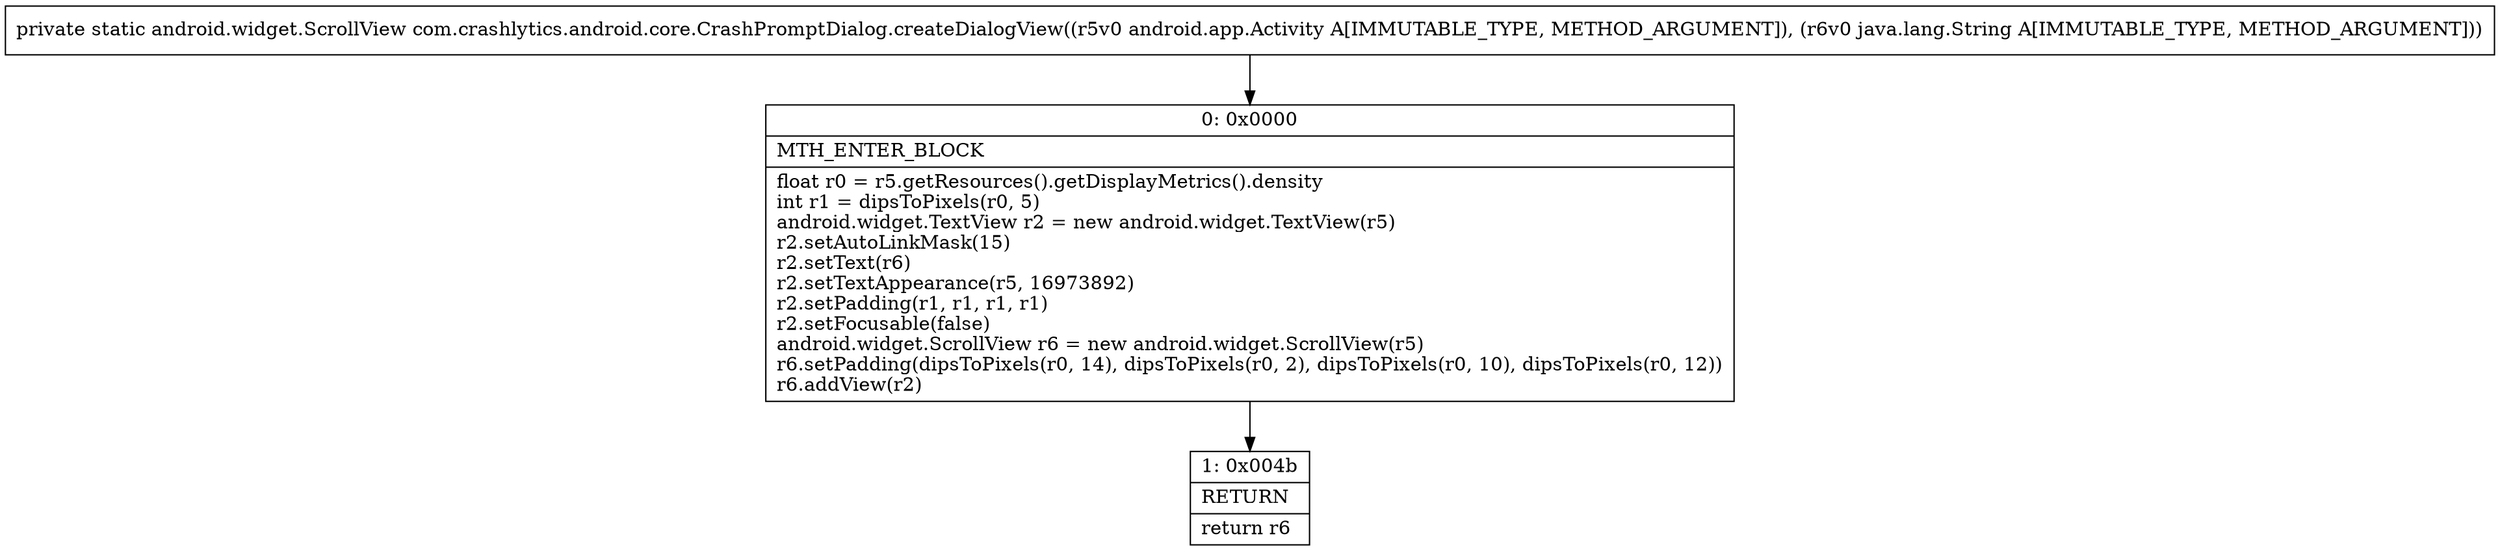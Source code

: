 digraph "CFG forcom.crashlytics.android.core.CrashPromptDialog.createDialogView(Landroid\/app\/Activity;Ljava\/lang\/String;)Landroid\/widget\/ScrollView;" {
Node_0 [shape=record,label="{0\:\ 0x0000|MTH_ENTER_BLOCK\l|float r0 = r5.getResources().getDisplayMetrics().density\lint r1 = dipsToPixels(r0, 5)\landroid.widget.TextView r2 = new android.widget.TextView(r5)\lr2.setAutoLinkMask(15)\lr2.setText(r6)\lr2.setTextAppearance(r5, 16973892)\lr2.setPadding(r1, r1, r1, r1)\lr2.setFocusable(false)\landroid.widget.ScrollView r6 = new android.widget.ScrollView(r5)\lr6.setPadding(dipsToPixels(r0, 14), dipsToPixels(r0, 2), dipsToPixels(r0, 10), dipsToPixels(r0, 12))\lr6.addView(r2)\l}"];
Node_1 [shape=record,label="{1\:\ 0x004b|RETURN\l|return r6\l}"];
MethodNode[shape=record,label="{private static android.widget.ScrollView com.crashlytics.android.core.CrashPromptDialog.createDialogView((r5v0 android.app.Activity A[IMMUTABLE_TYPE, METHOD_ARGUMENT]), (r6v0 java.lang.String A[IMMUTABLE_TYPE, METHOD_ARGUMENT])) }"];
MethodNode -> Node_0;
Node_0 -> Node_1;
}

